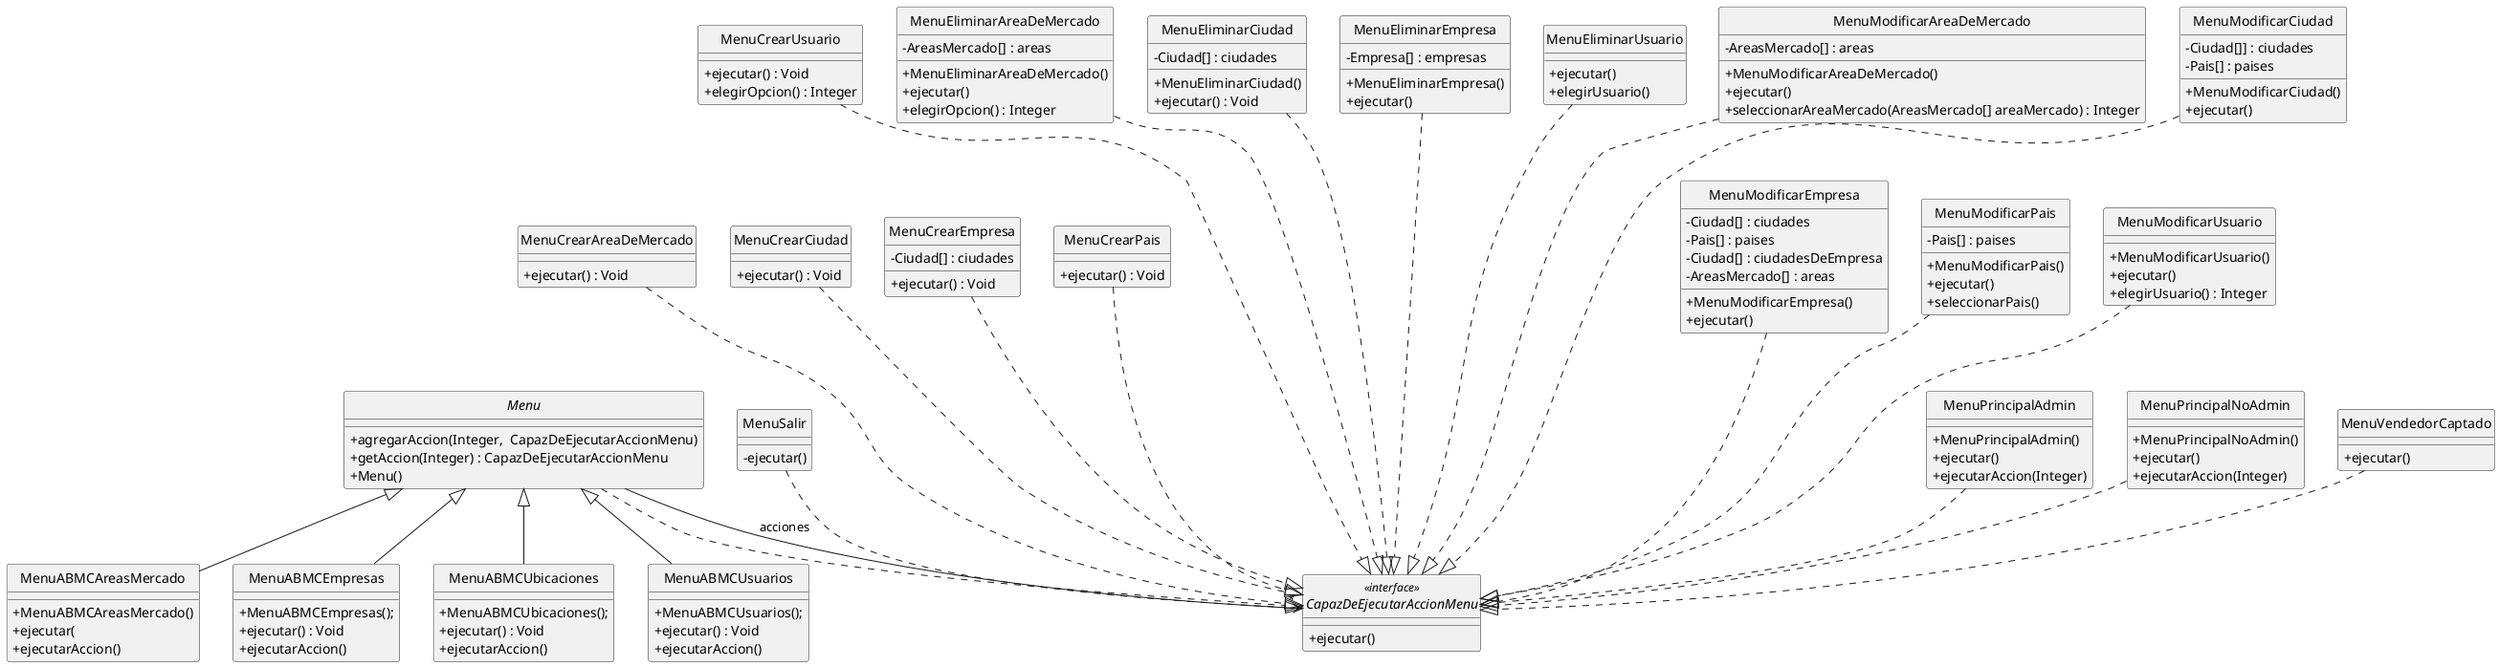 @startuml
hide circle
skinparam classAttributeIconSize 0
skinparam backgroundColor transparent
skinparam monochrome true
skinparam shadowing false

abstract class Menu {
    +agregarAccion(Integer,  CapazDeEjecutarAccionMenu)
    +getAccion(Integer) : CapazDeEjecutarAccionMenu
    +Menu()
}

class MenuSalir{
  -ejecutar()
}

class MenuABMCAreasMercado extends Menu{
    +MenuABMCAreasMercado()
    +ejecutar(
    +ejecutarAccion()
}
class MenuABMCEmpresas extends Menu{
    +MenuABMCEmpresas();
    +ejecutar() : Void
    +ejecutarAccion()
}
class MenuABMCUbicaciones extends Menu{
    +MenuABMCUbicaciones();
    +ejecutar() : Void
    +ejecutarAccion()
}
class MenuABMCUsuarios extends Menu{
    +MenuABMCUsuarios();
    +ejecutar() : Void
    +ejecutarAccion()
}
class MenuCrearAreaDeMercado{
    +ejecutar() : Void
}
class MenuCrearCiudad{
    +ejecutar() : Void
}
class MenuCrearEmpresa{
    -Ciudad[] : ciudades
    +ejecutar() : Void
}
class MenuCrearPais {
    +ejecutar() : Void
}
class MenuCrearUsuario {
    +ejecutar() : Void
    +elegirOpcion() : Integer
}
class MenuEliminarAreaDeMercado {
    -AreasMercado[] : areas
    +MenuEliminarAreaDeMercado()
    +ejecutar()
    +elegirOpcion() : Integer
}
class MenuEliminarCiudad {
    -Ciudad[] : ciudades
    +MenuEliminarCiudad()
    +ejecutar() : Void
}
class MenuEliminarEmpresa {
    -Empresa[] : empresas
    +MenuEliminarEmpresa()
    +ejecutar()
}
class MenuEliminarUsuario {
    +ejecutar()
    +elegirUsuario()
}
class MenuModificarAreaDeMercado {
    -AreasMercado[] : areas
    +MenuModificarAreaDeMercado()
    +ejecutar()
    +seleccionarAreaMercado(AreasMercado[] areaMercado) : Integer
}
class MenuModificarCiudad {
    -Ciudad[]] : ciudades
    -Pais[] : paises
    +MenuModificarCiudad()
    +ejecutar()
}
class MenuModificarEmpresa {
    -Ciudad[] : ciudades
    -Pais[] : paises
    -Ciudad[] : ciudadesDeEmpresa
    -AreasMercado[] : areas
    +MenuModificarEmpresa()
    +ejecutar()
}
class MenuModificarPais {
    -Pais[] : paises
    +MenuModificarPais()
    +ejecutar()
    +seleccionarPais()
}
class MenuModificarUsuario {
    +MenuModificarUsuario()
    +ejecutar()
    +elegirUsuario() : Integer
}
class MenuPrincipalAdmin {
    +MenuPrincipalAdmin()
    +ejecutar()
    +ejecutarAccion(Integer)
}
class MenuPrincipalNoAdmin {
    +MenuPrincipalNoAdmin()
    +ejecutar()
    +ejecutarAccion(Integer)
}
class MenuVendedorCaptado {
    +ejecutar()
}

interface CapazDeEjecutarAccionMenu <<interface>>{
    +ejecutar()
}

Menu -.|> CapazDeEjecutarAccionMenu
MenuCrearAreaDeMercado --.|> CapazDeEjecutarAccionMenu
MenuCrearCiudad --.|> CapazDeEjecutarAccionMenu
MenuCrearEmpresa --.|> CapazDeEjecutarAccionMenu
MenuCrearPais --.|> CapazDeEjecutarAccionMenu
MenuCrearUsuario ---.|> CapazDeEjecutarAccionMenu
MenuEliminarAreaDeMercado ---.|> CapazDeEjecutarAccionMenu
MenuEliminarCiudad ---.|> CapazDeEjecutarAccionMenu
MenuEliminarEmpresa ---.|> CapazDeEjecutarAccionMenu
MenuEliminarUsuario ---.|> CapazDeEjecutarAccionMenu
MenuModificarAreaDeMercado ---.|> CapazDeEjecutarAccionMenu
MenuModificarCiudad ---.|> CapazDeEjecutarAccionMenu
MenuModificarEmpresa --.|> CapazDeEjecutarAccionMenu
MenuModificarPais --.|> CapazDeEjecutarAccionMenu
MenuModificarUsuario --.|> CapazDeEjecutarAccionMenu
MenuPrincipalAdmin -.|> CapazDeEjecutarAccionMenu
MenuPrincipalNoAdmin -.|> CapazDeEjecutarAccionMenu
MenuVendedorCaptado -.|> CapazDeEjecutarAccionMenu
MenuSalir -.|> CapazDeEjecutarAccionMenu

Menu --> "*" CapazDeEjecutarAccionMenu : acciones
@enduml
